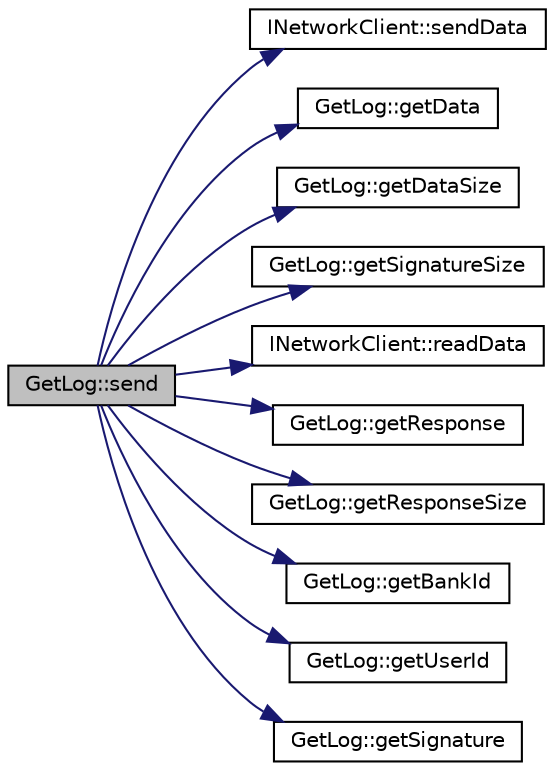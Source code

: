 digraph "GetLog::send"
{
  edge [fontname="Helvetica",fontsize="10",labelfontname="Helvetica",labelfontsize="10"];
  node [fontname="Helvetica",fontsize="10",shape=record];
  rankdir="LR";
  Node10 [label="GetLog::send",height=0.2,width=0.4,color="black", fillcolor="grey75", style="filled", fontcolor="black"];
  Node10 -> Node11 [color="midnightblue",fontsize="10",style="solid",fontname="Helvetica"];
  Node11 [label="INetworkClient::sendData",height=0.2,width=0.4,color="black", fillcolor="white", style="filled",URL="$class_i_network_client.html#abdbaff32040dbcf6deee5de06cf484f3",tooltip="Send data using pointer to bufor and size. "];
  Node10 -> Node12 [color="midnightblue",fontsize="10",style="solid",fontname="Helvetica"];
  Node12 [label="GetLog::getData",height=0.2,width=0.4,color="black", fillcolor="white", style="filled",URL="$class_get_log.html#ae05bf5625b1897d408406ab40dba4e4c",tooltip="Get pointer to command data structure. "];
  Node10 -> Node13 [color="midnightblue",fontsize="10",style="solid",fontname="Helvetica"];
  Node13 [label="GetLog::getDataSize",height=0.2,width=0.4,color="black", fillcolor="white", style="filled",URL="$class_get_log.html#a49832a6c7cf132a4df6afc291e92f159",tooltip="Get data struct size. Without signature. "];
  Node10 -> Node14 [color="midnightblue",fontsize="10",style="solid",fontname="Helvetica"];
  Node14 [label="GetLog::getSignatureSize",height=0.2,width=0.4,color="black", fillcolor="white", style="filled",URL="$class_get_log.html#adbe82387aa941afacf57b86635b046d1",tooltip="Get signature size. "];
  Node10 -> Node15 [color="midnightblue",fontsize="10",style="solid",fontname="Helvetica"];
  Node15 [label="INetworkClient::readData",height=0.2,width=0.4,color="black", fillcolor="white", style="filled",URL="$class_i_network_client.html#af80ef17edd0a926d2f3c8f0ec32ef78c",tooltip="Read data to buffor. "];
  Node10 -> Node16 [color="midnightblue",fontsize="10",style="solid",fontname="Helvetica"];
  Node16 [label="GetLog::getResponse",height=0.2,width=0.4,color="black", fillcolor="white", style="filled",URL="$class_get_log.html#af0c8180471356c636266526de10d6b8f",tooltip="Get pointer to response data. "];
  Node10 -> Node17 [color="midnightblue",fontsize="10",style="solid",fontname="Helvetica"];
  Node17 [label="GetLog::getResponseSize",height=0.2,width=0.4,color="black", fillcolor="white", style="filled",URL="$class_get_log.html#a4274f05114af7c5a619b35b242e30137",tooltip="Get response data struct size. "];
  Node10 -> Node18 [color="midnightblue",fontsize="10",style="solid",fontname="Helvetica"];
  Node18 [label="GetLog::getBankId",height=0.2,width=0.4,color="black", fillcolor="white", style="filled",URL="$class_get_log.html#a7e5e01e5f2ac77ee1e54cc2a20f51a95",tooltip="Get Node ID. "];
  Node10 -> Node19 [color="midnightblue",fontsize="10",style="solid",fontname="Helvetica"];
  Node19 [label="GetLog::getUserId",height=0.2,width=0.4,color="black", fillcolor="white", style="filled",URL="$class_get_log.html#a4487c430b77113b19bbcba8462ee2320",tooltip="Get User ID. "];
  Node10 -> Node20 [color="midnightblue",fontsize="10",style="solid",fontname="Helvetica"];
  Node20 [label="GetLog::getSignature",height=0.2,width=0.4,color="black", fillcolor="white", style="filled",URL="$class_get_log.html#a1a62997485cb4640b2a83d5c9dfe5ff6",tooltip="Get pointer to signature data. "];
}
